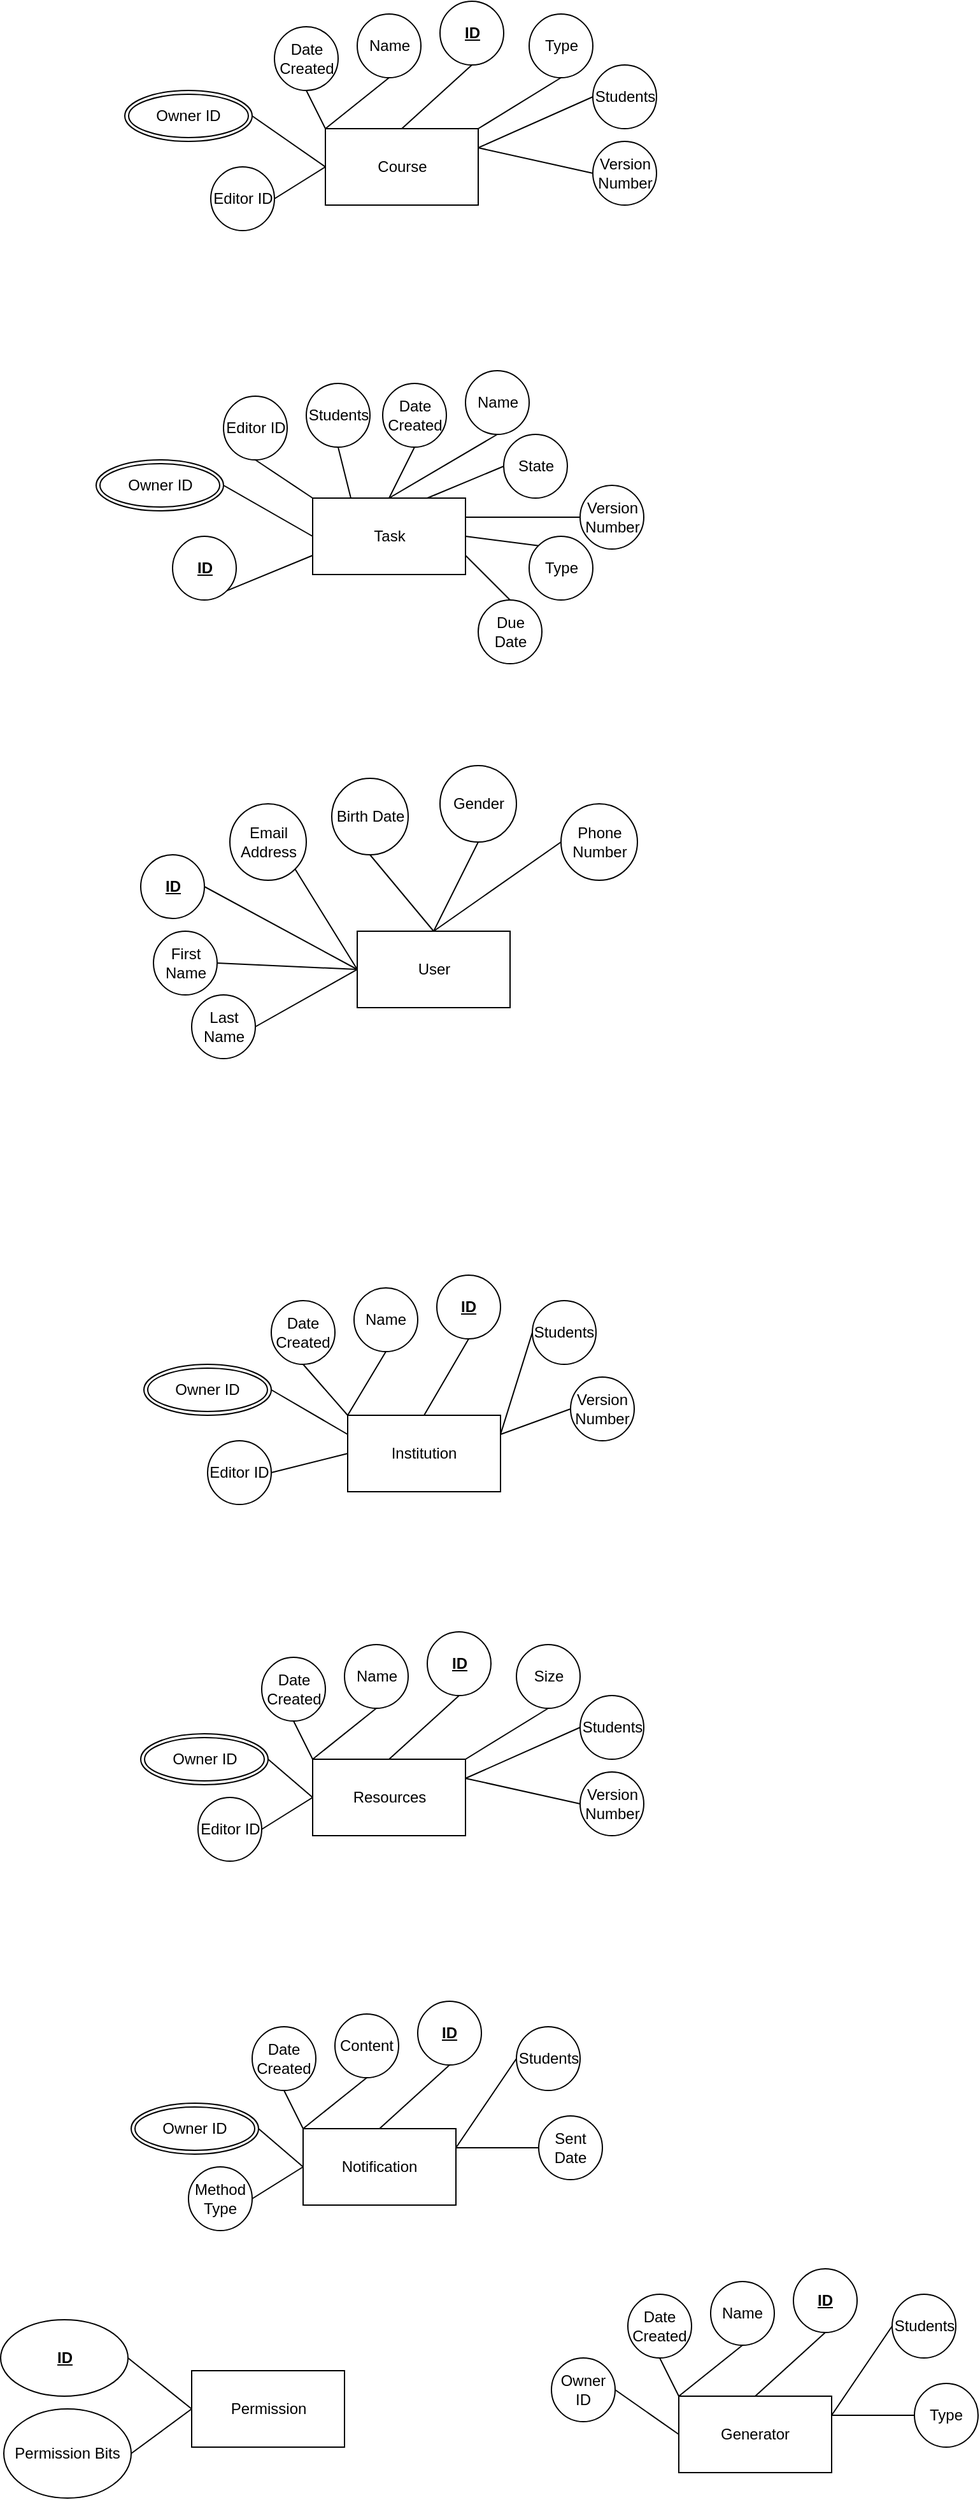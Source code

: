 <mxfile version="21.2.1" type="github">
  <diagram id="R2lEEEUBdFMjLlhIrx00" name="Page-1">
    <mxGraphModel dx="954" dy="1748" grid="1" gridSize="10" guides="1" tooltips="1" connect="1" arrows="1" fold="1" page="1" pageScale="1" pageWidth="850" pageHeight="1100" math="0" shadow="0" extFonts="Permanent Marker^https://fonts.googleapis.com/css?family=Permanent+Marker">
      <root>
        <mxCell id="0" />
        <mxCell id="1" parent="0" />
        <mxCell id="CtZSEA7i2D5SScJN1McE-1" value="User" style="rounded=0;whiteSpace=wrap;html=1;" parent="1" vertex="1">
          <mxGeometry x="327.5" y="-160" width="120" height="60" as="geometry" />
        </mxCell>
        <mxCell id="CtZSEA7i2D5SScJN1McE-2" value="Course" style="rounded=0;whiteSpace=wrap;html=1;" parent="1" vertex="1">
          <mxGeometry x="302.5" y="-790" width="120" height="60" as="geometry" />
        </mxCell>
        <mxCell id="CtZSEA7i2D5SScJN1McE-3" value="Task" style="rounded=0;whiteSpace=wrap;html=1;" parent="1" vertex="1">
          <mxGeometry x="292.5" y="-500" width="120" height="60" as="geometry" />
        </mxCell>
        <mxCell id="uw39ci3O_gwY2ypVidcm-2" value="&lt;b&gt;&lt;u&gt;ID&lt;/u&gt;&lt;/b&gt;" style="ellipse;whiteSpace=wrap;html=1;" parent="1" vertex="1">
          <mxGeometry x="157.5" y="-220" width="50" height="50" as="geometry" />
        </mxCell>
        <mxCell id="uw39ci3O_gwY2ypVidcm-3" value="First Name" style="ellipse;whiteSpace=wrap;html=1;" parent="1" vertex="1">
          <mxGeometry x="167.5" y="-160" width="50" height="50" as="geometry" />
        </mxCell>
        <mxCell id="uw39ci3O_gwY2ypVidcm-4" value="Last Name" style="ellipse;whiteSpace=wrap;html=1;" parent="1" vertex="1">
          <mxGeometry x="197.5" y="-110" width="50" height="50" as="geometry" />
        </mxCell>
        <mxCell id="uw39ci3O_gwY2ypVidcm-5" value="Email Address" style="ellipse;whiteSpace=wrap;html=1;" parent="1" vertex="1">
          <mxGeometry x="227.5" y="-260" width="60" height="60" as="geometry" />
        </mxCell>
        <mxCell id="uw39ci3O_gwY2ypVidcm-6" value="Phone Number" style="ellipse;whiteSpace=wrap;html=1;" parent="1" vertex="1">
          <mxGeometry x="487.5" y="-260" width="60" height="60" as="geometry" />
        </mxCell>
        <mxCell id="uw39ci3O_gwY2ypVidcm-7" value="Birth Date" style="ellipse;whiteSpace=wrap;html=1;" parent="1" vertex="1">
          <mxGeometry x="307.5" y="-280" width="60" height="60" as="geometry" />
        </mxCell>
        <mxCell id="uw39ci3O_gwY2ypVidcm-8" value="Gender" style="ellipse;whiteSpace=wrap;html=1;" parent="1" vertex="1">
          <mxGeometry x="392.5" y="-290" width="60" height="60" as="geometry" />
        </mxCell>
        <mxCell id="uw39ci3O_gwY2ypVidcm-10" value="" style="endArrow=none;html=1;rounded=0;entryX=0;entryY=0.5;entryDx=0;entryDy=0;exitX=1;exitY=1;exitDx=0;exitDy=0;" parent="1" source="uw39ci3O_gwY2ypVidcm-5" target="CtZSEA7i2D5SScJN1McE-1" edge="1">
          <mxGeometry width="50" height="50" relative="1" as="geometry">
            <mxPoint x="367.5" y="70" as="sourcePoint" />
            <mxPoint x="417.5" y="20" as="targetPoint" />
          </mxGeometry>
        </mxCell>
        <mxCell id="uw39ci3O_gwY2ypVidcm-12" value="" style="endArrow=none;html=1;rounded=0;entryX=0;entryY=0.5;entryDx=0;entryDy=0;exitX=1;exitY=0.5;exitDx=0;exitDy=0;" parent="1" source="uw39ci3O_gwY2ypVidcm-2" target="CtZSEA7i2D5SScJN1McE-1" edge="1">
          <mxGeometry width="50" height="50" relative="1" as="geometry">
            <mxPoint x="247.5" y="-140" as="sourcePoint" />
            <mxPoint x="337.5" y="-120" as="targetPoint" />
          </mxGeometry>
        </mxCell>
        <mxCell id="uw39ci3O_gwY2ypVidcm-13" value="" style="endArrow=none;html=1;rounded=0;exitX=1;exitY=0.5;exitDx=0;exitDy=0;entryX=0;entryY=0.5;entryDx=0;entryDy=0;" parent="1" source="uw39ci3O_gwY2ypVidcm-3" target="CtZSEA7i2D5SScJN1McE-1" edge="1">
          <mxGeometry width="50" height="50" relative="1" as="geometry">
            <mxPoint x="207.5" y="-100" as="sourcePoint" />
            <mxPoint x="307.5" y="-80" as="targetPoint" />
          </mxGeometry>
        </mxCell>
        <mxCell id="uw39ci3O_gwY2ypVidcm-14" value="" style="endArrow=none;html=1;rounded=0;exitX=1;exitY=0.5;exitDx=0;exitDy=0;entryX=0;entryY=0.5;entryDx=0;entryDy=0;" parent="1" source="uw39ci3O_gwY2ypVidcm-4" target="CtZSEA7i2D5SScJN1McE-1" edge="1">
          <mxGeometry width="50" height="50" relative="1" as="geometry">
            <mxPoint x="187.5" y="-145" as="sourcePoint" />
            <mxPoint x="297.5" y="-50" as="targetPoint" />
          </mxGeometry>
        </mxCell>
        <mxCell id="uw39ci3O_gwY2ypVidcm-15" value="" style="endArrow=none;html=1;rounded=0;entryX=0.5;entryY=0;entryDx=0;entryDy=0;exitX=0.5;exitY=1;exitDx=0;exitDy=0;" parent="1" source="uw39ci3O_gwY2ypVidcm-7" target="CtZSEA7i2D5SScJN1McE-1" edge="1">
          <mxGeometry width="50" height="50" relative="1" as="geometry">
            <mxPoint x="332.5" y="-70" as="sourcePoint" />
            <mxPoint x="452.5" y="-5" as="targetPoint" />
          </mxGeometry>
        </mxCell>
        <mxCell id="uw39ci3O_gwY2ypVidcm-16" value="" style="endArrow=none;html=1;rounded=0;entryX=0.5;entryY=0;entryDx=0;entryDy=0;exitX=0.5;exitY=1;exitDx=0;exitDy=0;" parent="1" source="uw39ci3O_gwY2ypVidcm-8" target="CtZSEA7i2D5SScJN1McE-1" edge="1">
          <mxGeometry width="50" height="50" relative="1" as="geometry">
            <mxPoint x="387.5" y="-190" as="sourcePoint" />
            <mxPoint x="397.5" y="-150" as="targetPoint" />
          </mxGeometry>
        </mxCell>
        <mxCell id="uw39ci3O_gwY2ypVidcm-17" value="" style="endArrow=none;html=1;rounded=0;entryX=0.5;entryY=0;entryDx=0;entryDy=0;exitX=0;exitY=0.5;exitDx=0;exitDy=0;" parent="1" source="uw39ci3O_gwY2ypVidcm-6" target="CtZSEA7i2D5SScJN1McE-1" edge="1">
          <mxGeometry width="50" height="50" relative="1" as="geometry">
            <mxPoint x="497.5" y="-175" as="sourcePoint" />
            <mxPoint x="397.5" y="-150" as="targetPoint" />
          </mxGeometry>
        </mxCell>
        <mxCell id="A39vKMBTd1vlr0lXiqjf-1" value="Name" style="ellipse;whiteSpace=wrap;html=1;" parent="1" vertex="1">
          <mxGeometry x="327.5" y="-880" width="50" height="50" as="geometry" />
        </mxCell>
        <mxCell id="A39vKMBTd1vlr0lXiqjf-2" value="Date Created" style="ellipse;whiteSpace=wrap;html=1;" parent="1" vertex="1">
          <mxGeometry x="262.5" y="-870" width="50" height="50" as="geometry" />
        </mxCell>
        <mxCell id="A39vKMBTd1vlr0lXiqjf-3" value="&lt;u&gt;&lt;b&gt;ID&lt;/b&gt;&lt;/u&gt;" style="ellipse;whiteSpace=wrap;html=1;" parent="1" vertex="1">
          <mxGeometry x="392.5" y="-890" width="50" height="50" as="geometry" />
        </mxCell>
        <mxCell id="A39vKMBTd1vlr0lXiqjf-4" value="Version Number" style="ellipse;whiteSpace=wrap;html=1;" parent="1" vertex="1">
          <mxGeometry x="512.5" y="-780" width="50" height="50" as="geometry" />
        </mxCell>
        <mxCell id="A39vKMBTd1vlr0lXiqjf-6" value="Editor ID" style="ellipse;whiteSpace=wrap;html=1;" parent="1" vertex="1">
          <mxGeometry x="212.5" y="-760" width="50" height="50" as="geometry" />
        </mxCell>
        <mxCell id="A39vKMBTd1vlr0lXiqjf-7" value="Type" style="ellipse;whiteSpace=wrap;html=1;" parent="1" vertex="1">
          <mxGeometry x="462.5" y="-880" width="50" height="50" as="geometry" />
        </mxCell>
        <mxCell id="A39vKMBTd1vlr0lXiqjf-8" value="Students" style="ellipse;whiteSpace=wrap;html=1;" parent="1" vertex="1">
          <mxGeometry x="512.5" y="-840" width="50" height="50" as="geometry" />
        </mxCell>
        <mxCell id="A39vKMBTd1vlr0lXiqjf-9" value="" style="endArrow=none;html=1;rounded=0;exitX=1;exitY=0.5;exitDx=0;exitDy=0;entryX=0;entryY=0.5;entryDx=0;entryDy=0;" parent="1" source="muu-Gyr70Mh77Ey5Hw-l-1" target="CtZSEA7i2D5SScJN1McE-2" edge="1">
          <mxGeometry width="50" height="50" relative="1" as="geometry">
            <mxPoint x="252.5" y="-795" as="sourcePoint" />
            <mxPoint x="162.5" y="-725" as="targetPoint" />
          </mxGeometry>
        </mxCell>
        <mxCell id="A39vKMBTd1vlr0lXiqjf-10" value="" style="endArrow=none;html=1;rounded=0;exitX=0.5;exitY=1;exitDx=0;exitDy=0;entryX=0;entryY=0;entryDx=0;entryDy=0;" parent="1" source="A39vKMBTd1vlr0lXiqjf-2" target="CtZSEA7i2D5SScJN1McE-2" edge="1">
          <mxGeometry width="50" height="50" relative="1" as="geometry">
            <mxPoint x="-87.5" y="-905" as="sourcePoint" />
            <mxPoint x="-7.5" y="-950" as="targetPoint" />
          </mxGeometry>
        </mxCell>
        <mxCell id="A39vKMBTd1vlr0lXiqjf-11" value="" style="endArrow=none;html=1;rounded=0;exitX=0.5;exitY=1;exitDx=0;exitDy=0;entryX=0;entryY=0;entryDx=0;entryDy=0;" parent="1" source="A39vKMBTd1vlr0lXiqjf-1" target="CtZSEA7i2D5SScJN1McE-2" edge="1">
          <mxGeometry width="50" height="50" relative="1" as="geometry">
            <mxPoint x="277.5" y="-810" as="sourcePoint" />
            <mxPoint x="312.5" y="-780" as="targetPoint" />
          </mxGeometry>
        </mxCell>
        <mxCell id="A39vKMBTd1vlr0lXiqjf-12" value="" style="endArrow=none;html=1;rounded=0;exitX=0.5;exitY=1;exitDx=0;exitDy=0;entryX=0.5;entryY=0;entryDx=0;entryDy=0;" parent="1" source="A39vKMBTd1vlr0lXiqjf-3" target="CtZSEA7i2D5SScJN1McE-2" edge="1">
          <mxGeometry width="50" height="50" relative="1" as="geometry">
            <mxPoint x="367.5" y="-820" as="sourcePoint" />
            <mxPoint x="312.5" y="-780" as="targetPoint" />
          </mxGeometry>
        </mxCell>
        <mxCell id="A39vKMBTd1vlr0lXiqjf-13" value="" style="endArrow=none;html=1;rounded=0;exitX=0.5;exitY=1;exitDx=0;exitDy=0;entryX=1;entryY=0;entryDx=0;entryDy=0;" parent="1" source="A39vKMBTd1vlr0lXiqjf-7" target="CtZSEA7i2D5SScJN1McE-2" edge="1">
          <mxGeometry width="50" height="50" relative="1" as="geometry">
            <mxPoint x="457.5" y="-820" as="sourcePoint" />
            <mxPoint x="372.5" y="-780" as="targetPoint" />
          </mxGeometry>
        </mxCell>
        <mxCell id="A39vKMBTd1vlr0lXiqjf-14" value="" style="endArrow=none;html=1;rounded=0;exitX=0;exitY=0.5;exitDx=0;exitDy=0;entryX=1;entryY=0.25;entryDx=0;entryDy=0;" parent="1" source="A39vKMBTd1vlr0lXiqjf-8" target="CtZSEA7i2D5SScJN1McE-2" edge="1">
          <mxGeometry width="50" height="50" relative="1" as="geometry">
            <mxPoint x="487.5" y="-820" as="sourcePoint" />
            <mxPoint x="432.5" y="-780" as="targetPoint" />
          </mxGeometry>
        </mxCell>
        <mxCell id="A39vKMBTd1vlr0lXiqjf-15" value="" style="endArrow=none;html=1;rounded=0;exitX=0;exitY=0.5;exitDx=0;exitDy=0;entryX=1;entryY=0.25;entryDx=0;entryDy=0;" parent="1" source="A39vKMBTd1vlr0lXiqjf-4" target="CtZSEA7i2D5SScJN1McE-2" edge="1">
          <mxGeometry width="50" height="50" relative="1" as="geometry">
            <mxPoint x="522.5" y="-805" as="sourcePoint" />
            <mxPoint x="432.5" y="-765" as="targetPoint" />
          </mxGeometry>
        </mxCell>
        <mxCell id="A39vKMBTd1vlr0lXiqjf-16" value="" style="endArrow=none;html=1;rounded=0;exitX=0;exitY=0.5;exitDx=0;exitDy=0;entryX=1;entryY=0.5;entryDx=0;entryDy=0;" parent="1" source="CtZSEA7i2D5SScJN1McE-2" target="A39vKMBTd1vlr0lXiqjf-6" edge="1">
          <mxGeometry width="50" height="50" relative="1" as="geometry">
            <mxPoint x="522.5" y="-745" as="sourcePoint" />
            <mxPoint x="432.5" y="-765" as="targetPoint" />
          </mxGeometry>
        </mxCell>
        <mxCell id="Amn-k6kEI2SlUnUKtU05-3" value="&lt;b&gt;&lt;u&gt;ID&lt;/u&gt;&lt;/b&gt;" style="ellipse;whiteSpace=wrap;html=1;" parent="1" vertex="1">
          <mxGeometry x="182.5" y="-470" width="50" height="50" as="geometry" />
        </mxCell>
        <mxCell id="Amn-k6kEI2SlUnUKtU05-5" value="Editor ID" style="ellipse;whiteSpace=wrap;html=1;" parent="1" vertex="1">
          <mxGeometry x="222.5" y="-580" width="50" height="50" as="geometry" />
        </mxCell>
        <mxCell id="Amn-k6kEI2SlUnUKtU05-7" value="" style="endArrow=none;html=1;rounded=0;exitX=1;exitY=1;exitDx=0;exitDy=0;entryX=0;entryY=0.75;entryDx=0;entryDy=0;" parent="1" source="Amn-k6kEI2SlUnUKtU05-3" target="CtZSEA7i2D5SScJN1McE-3" edge="1">
          <mxGeometry width="50" height="50" relative="1" as="geometry">
            <mxPoint x="277.5" y="-540" as="sourcePoint" />
            <mxPoint x="302.5" y="-490" as="targetPoint" />
          </mxGeometry>
        </mxCell>
        <mxCell id="Amn-k6kEI2SlUnUKtU05-8" value="" style="endArrow=none;html=1;rounded=0;exitX=0.5;exitY=1;exitDx=0;exitDy=0;entryX=0;entryY=0;entryDx=0;entryDy=0;" parent="1" source="Amn-k6kEI2SlUnUKtU05-5" target="CtZSEA7i2D5SScJN1McE-3" edge="1">
          <mxGeometry width="50" height="50" relative="1" as="geometry">
            <mxPoint x="277.5" y="-540" as="sourcePoint" />
            <mxPoint x="302.5" y="-490" as="targetPoint" />
          </mxGeometry>
        </mxCell>
        <mxCell id="Amn-k6kEI2SlUnUKtU05-9" value="Students" style="ellipse;whiteSpace=wrap;html=1;" parent="1" vertex="1">
          <mxGeometry x="287.5" y="-590" width="50" height="50" as="geometry" />
        </mxCell>
        <mxCell id="Amn-k6kEI2SlUnUKtU05-10" value="Name" style="ellipse;whiteSpace=wrap;html=1;" parent="1" vertex="1">
          <mxGeometry x="412.5" y="-600" width="50" height="50" as="geometry" />
        </mxCell>
        <mxCell id="Amn-k6kEI2SlUnUKtU05-11" value="Date Created" style="ellipse;whiteSpace=wrap;html=1;" parent="1" vertex="1">
          <mxGeometry x="347.5" y="-590" width="50" height="50" as="geometry" />
        </mxCell>
        <mxCell id="Amn-k6kEI2SlUnUKtU05-12" value="Type" style="ellipse;whiteSpace=wrap;html=1;" parent="1" vertex="1">
          <mxGeometry x="462.5" y="-470" width="50" height="50" as="geometry" />
        </mxCell>
        <mxCell id="Amn-k6kEI2SlUnUKtU05-13" value="Version Number" style="ellipse;whiteSpace=wrap;html=1;" parent="1" vertex="1">
          <mxGeometry x="502.5" y="-510" width="50" height="50" as="geometry" />
        </mxCell>
        <mxCell id="Amn-k6kEI2SlUnUKtU05-14" value="Due Date" style="ellipse;whiteSpace=wrap;html=1;" parent="1" vertex="1">
          <mxGeometry x="422.5" y="-420" width="50" height="50" as="geometry" />
        </mxCell>
        <mxCell id="Amn-k6kEI2SlUnUKtU05-15" value="State" style="ellipse;whiteSpace=wrap;html=1;" parent="1" vertex="1">
          <mxGeometry x="442.5" y="-550" width="50" height="50" as="geometry" />
        </mxCell>
        <mxCell id="Amn-k6kEI2SlUnUKtU05-16" value="" style="endArrow=none;html=1;rounded=0;exitX=0.5;exitY=1;exitDx=0;exitDy=0;entryX=0.25;entryY=0;entryDx=0;entryDy=0;" parent="1" source="Amn-k6kEI2SlUnUKtU05-9" target="CtZSEA7i2D5SScJN1McE-3" edge="1">
          <mxGeometry width="50" height="50" relative="1" as="geometry">
            <mxPoint x="247.5" y="-530" as="sourcePoint" />
            <mxPoint x="302.5" y="-490" as="targetPoint" />
          </mxGeometry>
        </mxCell>
        <mxCell id="Amn-k6kEI2SlUnUKtU05-17" value="" style="endArrow=none;html=1;rounded=0;exitX=0.5;exitY=1;exitDx=0;exitDy=0;entryX=0.5;entryY=0;entryDx=0;entryDy=0;" parent="1" source="Amn-k6kEI2SlUnUKtU05-11" target="CtZSEA7i2D5SScJN1McE-3" edge="1">
          <mxGeometry width="50" height="50" relative="1" as="geometry">
            <mxPoint x="327.5" y="-550" as="sourcePoint" />
            <mxPoint x="332.5" y="-490" as="targetPoint" />
          </mxGeometry>
        </mxCell>
        <mxCell id="Amn-k6kEI2SlUnUKtU05-18" value="" style="endArrow=none;html=1;rounded=0;exitX=0.5;exitY=1;exitDx=0;exitDy=0;entryX=0.5;entryY=0;entryDx=0;entryDy=0;" parent="1" source="Amn-k6kEI2SlUnUKtU05-10" target="CtZSEA7i2D5SScJN1McE-3" edge="1">
          <mxGeometry width="50" height="50" relative="1" as="geometry">
            <mxPoint x="382.5" y="-530" as="sourcePoint" />
            <mxPoint x="362.5" y="-490" as="targetPoint" />
          </mxGeometry>
        </mxCell>
        <mxCell id="Amn-k6kEI2SlUnUKtU05-19" value="" style="endArrow=none;html=1;rounded=0;exitX=0;exitY=0.5;exitDx=0;exitDy=0;entryX=0.75;entryY=0;entryDx=0;entryDy=0;" parent="1" source="Amn-k6kEI2SlUnUKtU05-15" target="CtZSEA7i2D5SScJN1McE-3" edge="1">
          <mxGeometry width="50" height="50" relative="1" as="geometry">
            <mxPoint x="447.5" y="-530" as="sourcePoint" />
            <mxPoint x="362.5" y="-490" as="targetPoint" />
          </mxGeometry>
        </mxCell>
        <mxCell id="Amn-k6kEI2SlUnUKtU05-20" value="" style="endArrow=none;html=1;rounded=0;exitX=0;exitY=0.5;exitDx=0;exitDy=0;entryX=1;entryY=0.25;entryDx=0;entryDy=0;" parent="1" source="Amn-k6kEI2SlUnUKtU05-13" target="CtZSEA7i2D5SScJN1McE-3" edge="1">
          <mxGeometry width="50" height="50" relative="1" as="geometry">
            <mxPoint x="482.5" y="-525" as="sourcePoint" />
            <mxPoint x="392.5" y="-490" as="targetPoint" />
          </mxGeometry>
        </mxCell>
        <mxCell id="Amn-k6kEI2SlUnUKtU05-21" value="" style="endArrow=none;html=1;rounded=0;exitX=0;exitY=0;exitDx=0;exitDy=0;entryX=1;entryY=0.5;entryDx=0;entryDy=0;" parent="1" source="Amn-k6kEI2SlUnUKtU05-12" target="CtZSEA7i2D5SScJN1McE-3" edge="1">
          <mxGeometry width="50" height="50" relative="1" as="geometry">
            <mxPoint x="512.5" y="-465" as="sourcePoint" />
            <mxPoint x="422.5" y="-475" as="targetPoint" />
          </mxGeometry>
        </mxCell>
        <mxCell id="Amn-k6kEI2SlUnUKtU05-22" value="" style="endArrow=none;html=1;rounded=0;exitX=0.5;exitY=0;exitDx=0;exitDy=0;entryX=1;entryY=0.75;entryDx=0;entryDy=0;" parent="1" source="Amn-k6kEI2SlUnUKtU05-14" target="CtZSEA7i2D5SScJN1McE-3" edge="1">
          <mxGeometry width="50" height="50" relative="1" as="geometry">
            <mxPoint x="459.5" y="-443" as="sourcePoint" />
            <mxPoint x="422.5" y="-460" as="targetPoint" />
          </mxGeometry>
        </mxCell>
        <mxCell id="Amn-k6kEI2SlUnUKtU05-25" value="Institution" style="rounded=0;whiteSpace=wrap;html=1;" parent="1" vertex="1">
          <mxGeometry x="320" y="220" width="120" height="60" as="geometry" />
        </mxCell>
        <mxCell id="Amn-k6kEI2SlUnUKtU05-26" value="Name" style="ellipse;whiteSpace=wrap;html=1;" parent="1" vertex="1">
          <mxGeometry x="325" y="120" width="50" height="50" as="geometry" />
        </mxCell>
        <mxCell id="Amn-k6kEI2SlUnUKtU05-27" value="Date Created" style="ellipse;whiteSpace=wrap;html=1;" parent="1" vertex="1">
          <mxGeometry x="260" y="130" width="50" height="50" as="geometry" />
        </mxCell>
        <mxCell id="Amn-k6kEI2SlUnUKtU05-28" value="&lt;u&gt;&lt;b&gt;ID&lt;/b&gt;&lt;/u&gt;" style="ellipse;whiteSpace=wrap;html=1;" parent="1" vertex="1">
          <mxGeometry x="390" y="110" width="50" height="50" as="geometry" />
        </mxCell>
        <mxCell id="Amn-k6kEI2SlUnUKtU05-29" value="Version Number" style="ellipse;whiteSpace=wrap;html=1;" parent="1" vertex="1">
          <mxGeometry x="495" y="190" width="50" height="50" as="geometry" />
        </mxCell>
        <mxCell id="Amn-k6kEI2SlUnUKtU05-31" value="Editor ID" style="ellipse;whiteSpace=wrap;html=1;" parent="1" vertex="1">
          <mxGeometry x="210" y="240" width="50" height="50" as="geometry" />
        </mxCell>
        <mxCell id="Amn-k6kEI2SlUnUKtU05-33" value="Students" style="ellipse;whiteSpace=wrap;html=1;" parent="1" vertex="1">
          <mxGeometry x="465" y="130" width="50" height="50" as="geometry" />
        </mxCell>
        <mxCell id="Amn-k6kEI2SlUnUKtU05-35" value="" style="endArrow=none;html=1;rounded=0;exitX=0.5;exitY=1;exitDx=0;exitDy=0;entryX=0;entryY=0;entryDx=0;entryDy=0;" parent="1" source="Amn-k6kEI2SlUnUKtU05-27" target="Amn-k6kEI2SlUnUKtU05-25" edge="1">
          <mxGeometry width="50" height="50" relative="1" as="geometry">
            <mxPoint x="-90" y="95" as="sourcePoint" />
            <mxPoint x="-10" y="50" as="targetPoint" />
          </mxGeometry>
        </mxCell>
        <mxCell id="Amn-k6kEI2SlUnUKtU05-36" value="" style="endArrow=none;html=1;rounded=0;exitX=0.5;exitY=1;exitDx=0;exitDy=0;entryX=0;entryY=0;entryDx=0;entryDy=0;" parent="1" source="Amn-k6kEI2SlUnUKtU05-26" target="Amn-k6kEI2SlUnUKtU05-25" edge="1">
          <mxGeometry width="50" height="50" relative="1" as="geometry">
            <mxPoint x="275" y="190" as="sourcePoint" />
            <mxPoint x="310" y="220" as="targetPoint" />
          </mxGeometry>
        </mxCell>
        <mxCell id="Amn-k6kEI2SlUnUKtU05-37" value="" style="endArrow=none;html=1;rounded=0;exitX=0.5;exitY=1;exitDx=0;exitDy=0;entryX=0.5;entryY=0;entryDx=0;entryDy=0;" parent="1" source="Amn-k6kEI2SlUnUKtU05-28" target="Amn-k6kEI2SlUnUKtU05-25" edge="1">
          <mxGeometry width="50" height="50" relative="1" as="geometry">
            <mxPoint x="365" y="180" as="sourcePoint" />
            <mxPoint x="310" y="220" as="targetPoint" />
          </mxGeometry>
        </mxCell>
        <mxCell id="Amn-k6kEI2SlUnUKtU05-39" value="" style="endArrow=none;html=1;rounded=0;exitX=0;exitY=0.5;exitDx=0;exitDy=0;entryX=1;entryY=0.25;entryDx=0;entryDy=0;" parent="1" source="Amn-k6kEI2SlUnUKtU05-33" target="Amn-k6kEI2SlUnUKtU05-25" edge="1">
          <mxGeometry width="50" height="50" relative="1" as="geometry">
            <mxPoint x="485" y="180" as="sourcePoint" />
            <mxPoint x="430" y="220" as="targetPoint" />
          </mxGeometry>
        </mxCell>
        <mxCell id="Amn-k6kEI2SlUnUKtU05-40" value="" style="endArrow=none;html=1;rounded=0;exitX=0;exitY=0.5;exitDx=0;exitDy=0;entryX=1;entryY=0.25;entryDx=0;entryDy=0;" parent="1" source="Amn-k6kEI2SlUnUKtU05-29" target="Amn-k6kEI2SlUnUKtU05-25" edge="1">
          <mxGeometry width="50" height="50" relative="1" as="geometry">
            <mxPoint x="520" y="195" as="sourcePoint" />
            <mxPoint x="430" y="235" as="targetPoint" />
          </mxGeometry>
        </mxCell>
        <mxCell id="Amn-k6kEI2SlUnUKtU05-41" value="" style="endArrow=none;html=1;rounded=0;exitX=0;exitY=0.5;exitDx=0;exitDy=0;entryX=1;entryY=0.5;entryDx=0;entryDy=0;" parent="1" source="Amn-k6kEI2SlUnUKtU05-25" target="Amn-k6kEI2SlUnUKtU05-31" edge="1">
          <mxGeometry width="50" height="50" relative="1" as="geometry">
            <mxPoint x="520" y="255" as="sourcePoint" />
            <mxPoint x="430" y="235" as="targetPoint" />
          </mxGeometry>
        </mxCell>
        <mxCell id="Amn-k6kEI2SlUnUKtU05-57" value="Resources" style="rounded=0;whiteSpace=wrap;html=1;" parent="1" vertex="1">
          <mxGeometry x="292.5" y="490" width="120" height="60" as="geometry" />
        </mxCell>
        <mxCell id="Amn-k6kEI2SlUnUKtU05-58" value="Name" style="ellipse;whiteSpace=wrap;html=1;" parent="1" vertex="1">
          <mxGeometry x="317.5" y="400" width="50" height="50" as="geometry" />
        </mxCell>
        <mxCell id="Amn-k6kEI2SlUnUKtU05-59" value="Date Created" style="ellipse;whiteSpace=wrap;html=1;" parent="1" vertex="1">
          <mxGeometry x="252.5" y="410" width="50" height="50" as="geometry" />
        </mxCell>
        <mxCell id="Amn-k6kEI2SlUnUKtU05-60" value="&lt;b&gt;&lt;u&gt;ID&lt;/u&gt;&lt;/b&gt;" style="ellipse;whiteSpace=wrap;html=1;" parent="1" vertex="1">
          <mxGeometry x="382.5" y="390" width="50" height="50" as="geometry" />
        </mxCell>
        <mxCell id="Amn-k6kEI2SlUnUKtU05-61" value="Version Number" style="ellipse;whiteSpace=wrap;html=1;" parent="1" vertex="1">
          <mxGeometry x="502.5" y="500" width="50" height="50" as="geometry" />
        </mxCell>
        <mxCell id="Amn-k6kEI2SlUnUKtU05-63" value="Editor ID" style="ellipse;whiteSpace=wrap;html=1;" parent="1" vertex="1">
          <mxGeometry x="202.5" y="520" width="50" height="50" as="geometry" />
        </mxCell>
        <mxCell id="Amn-k6kEI2SlUnUKtU05-64" value="Size" style="ellipse;whiteSpace=wrap;html=1;" parent="1" vertex="1">
          <mxGeometry x="452.5" y="400" width="50" height="50" as="geometry" />
        </mxCell>
        <mxCell id="Amn-k6kEI2SlUnUKtU05-65" value="Students" style="ellipse;whiteSpace=wrap;html=1;" parent="1" vertex="1">
          <mxGeometry x="502.5" y="440" width="50" height="50" as="geometry" />
        </mxCell>
        <mxCell id="Amn-k6kEI2SlUnUKtU05-67" value="" style="endArrow=none;html=1;rounded=0;exitX=0.5;exitY=1;exitDx=0;exitDy=0;entryX=0;entryY=0;entryDx=0;entryDy=0;" parent="1" source="Amn-k6kEI2SlUnUKtU05-59" target="Amn-k6kEI2SlUnUKtU05-57" edge="1">
          <mxGeometry width="50" height="50" relative="1" as="geometry">
            <mxPoint x="-97.5" y="375" as="sourcePoint" />
            <mxPoint x="-17.5" y="330" as="targetPoint" />
          </mxGeometry>
        </mxCell>
        <mxCell id="Amn-k6kEI2SlUnUKtU05-68" value="" style="endArrow=none;html=1;rounded=0;exitX=0.5;exitY=1;exitDx=0;exitDy=0;entryX=0;entryY=0;entryDx=0;entryDy=0;" parent="1" source="Amn-k6kEI2SlUnUKtU05-58" target="Amn-k6kEI2SlUnUKtU05-57" edge="1">
          <mxGeometry width="50" height="50" relative="1" as="geometry">
            <mxPoint x="267.5" y="470" as="sourcePoint" />
            <mxPoint x="302.5" y="500" as="targetPoint" />
          </mxGeometry>
        </mxCell>
        <mxCell id="Amn-k6kEI2SlUnUKtU05-69" value="" style="endArrow=none;html=1;rounded=0;exitX=0.5;exitY=1;exitDx=0;exitDy=0;entryX=0.5;entryY=0;entryDx=0;entryDy=0;" parent="1" source="Amn-k6kEI2SlUnUKtU05-60" target="Amn-k6kEI2SlUnUKtU05-57" edge="1">
          <mxGeometry width="50" height="50" relative="1" as="geometry">
            <mxPoint x="357.5" y="460" as="sourcePoint" />
            <mxPoint x="302.5" y="500" as="targetPoint" />
          </mxGeometry>
        </mxCell>
        <mxCell id="Amn-k6kEI2SlUnUKtU05-70" value="" style="endArrow=none;html=1;rounded=0;exitX=0.5;exitY=1;exitDx=0;exitDy=0;entryX=1;entryY=0;entryDx=0;entryDy=0;" parent="1" source="Amn-k6kEI2SlUnUKtU05-64" target="Amn-k6kEI2SlUnUKtU05-57" edge="1">
          <mxGeometry width="50" height="50" relative="1" as="geometry">
            <mxPoint x="447.5" y="460" as="sourcePoint" />
            <mxPoint x="362.5" y="500" as="targetPoint" />
          </mxGeometry>
        </mxCell>
        <mxCell id="Amn-k6kEI2SlUnUKtU05-71" value="" style="endArrow=none;html=1;rounded=0;exitX=0;exitY=0.5;exitDx=0;exitDy=0;entryX=1;entryY=0.25;entryDx=0;entryDy=0;" parent="1" source="Amn-k6kEI2SlUnUKtU05-65" target="Amn-k6kEI2SlUnUKtU05-57" edge="1">
          <mxGeometry width="50" height="50" relative="1" as="geometry">
            <mxPoint x="477.5" y="460" as="sourcePoint" />
            <mxPoint x="422.5" y="500" as="targetPoint" />
          </mxGeometry>
        </mxCell>
        <mxCell id="Amn-k6kEI2SlUnUKtU05-72" value="" style="endArrow=none;html=1;rounded=0;exitX=0;exitY=0.5;exitDx=0;exitDy=0;entryX=1;entryY=0.25;entryDx=0;entryDy=0;" parent="1" source="Amn-k6kEI2SlUnUKtU05-61" target="Amn-k6kEI2SlUnUKtU05-57" edge="1">
          <mxGeometry width="50" height="50" relative="1" as="geometry">
            <mxPoint x="512.5" y="475" as="sourcePoint" />
            <mxPoint x="422.5" y="515" as="targetPoint" />
          </mxGeometry>
        </mxCell>
        <mxCell id="Amn-k6kEI2SlUnUKtU05-73" value="" style="endArrow=none;html=1;rounded=0;exitX=0;exitY=0.5;exitDx=0;exitDy=0;entryX=1;entryY=0.5;entryDx=0;entryDy=0;" parent="1" source="Amn-k6kEI2SlUnUKtU05-57" target="Amn-k6kEI2SlUnUKtU05-63" edge="1">
          <mxGeometry width="50" height="50" relative="1" as="geometry">
            <mxPoint x="512.5" y="535" as="sourcePoint" />
            <mxPoint x="422.5" y="515" as="targetPoint" />
          </mxGeometry>
        </mxCell>
        <mxCell id="Amn-k6kEI2SlUnUKtU05-75" value="Notification" style="rounded=0;whiteSpace=wrap;html=1;" parent="1" vertex="1">
          <mxGeometry x="285" y="780" width="120" height="60" as="geometry" />
        </mxCell>
        <mxCell id="Amn-k6kEI2SlUnUKtU05-76" value="Content" style="ellipse;whiteSpace=wrap;html=1;" parent="1" vertex="1">
          <mxGeometry x="310" y="690" width="50" height="50" as="geometry" />
        </mxCell>
        <mxCell id="Amn-k6kEI2SlUnUKtU05-77" value="Date Created" style="ellipse;whiteSpace=wrap;html=1;" parent="1" vertex="1">
          <mxGeometry x="245" y="700" width="50" height="50" as="geometry" />
        </mxCell>
        <mxCell id="Amn-k6kEI2SlUnUKtU05-78" value="&lt;b&gt;&lt;u&gt;ID&lt;/u&gt;&lt;/b&gt;" style="ellipse;whiteSpace=wrap;html=1;" parent="1" vertex="1">
          <mxGeometry x="375" y="680" width="50" height="50" as="geometry" />
        </mxCell>
        <mxCell id="Amn-k6kEI2SlUnUKtU05-79" value="Sent Date" style="ellipse;whiteSpace=wrap;html=1;" parent="1" vertex="1">
          <mxGeometry x="470" y="770" width="50" height="50" as="geometry" />
        </mxCell>
        <mxCell id="Amn-k6kEI2SlUnUKtU05-81" value="Method Type" style="ellipse;whiteSpace=wrap;html=1;" parent="1" vertex="1">
          <mxGeometry x="195" y="810" width="50" height="50" as="geometry" />
        </mxCell>
        <mxCell id="Amn-k6kEI2SlUnUKtU05-83" value="Students" style="ellipse;whiteSpace=wrap;html=1;" parent="1" vertex="1">
          <mxGeometry x="452.5" y="700" width="50" height="50" as="geometry" />
        </mxCell>
        <mxCell id="Amn-k6kEI2SlUnUKtU05-85" value="" style="endArrow=none;html=1;rounded=0;exitX=0.5;exitY=1;exitDx=0;exitDy=0;entryX=0;entryY=0;entryDx=0;entryDy=0;" parent="1" source="Amn-k6kEI2SlUnUKtU05-77" target="Amn-k6kEI2SlUnUKtU05-75" edge="1">
          <mxGeometry width="50" height="50" relative="1" as="geometry">
            <mxPoint x="-105" y="665" as="sourcePoint" />
            <mxPoint x="-25" y="620" as="targetPoint" />
          </mxGeometry>
        </mxCell>
        <mxCell id="Amn-k6kEI2SlUnUKtU05-86" value="" style="endArrow=none;html=1;rounded=0;exitX=0.5;exitY=1;exitDx=0;exitDy=0;entryX=0;entryY=0;entryDx=0;entryDy=0;" parent="1" source="Amn-k6kEI2SlUnUKtU05-76" target="Amn-k6kEI2SlUnUKtU05-75" edge="1">
          <mxGeometry width="50" height="50" relative="1" as="geometry">
            <mxPoint x="260" y="760" as="sourcePoint" />
            <mxPoint x="295" y="790" as="targetPoint" />
          </mxGeometry>
        </mxCell>
        <mxCell id="Amn-k6kEI2SlUnUKtU05-87" value="" style="endArrow=none;html=1;rounded=0;exitX=0.5;exitY=1;exitDx=0;exitDy=0;entryX=0.5;entryY=0;entryDx=0;entryDy=0;" parent="1" source="Amn-k6kEI2SlUnUKtU05-78" target="Amn-k6kEI2SlUnUKtU05-75" edge="1">
          <mxGeometry width="50" height="50" relative="1" as="geometry">
            <mxPoint x="350" y="750" as="sourcePoint" />
            <mxPoint x="295" y="790" as="targetPoint" />
          </mxGeometry>
        </mxCell>
        <mxCell id="Amn-k6kEI2SlUnUKtU05-89" value="" style="endArrow=none;html=1;rounded=0;exitX=0;exitY=0.5;exitDx=0;exitDy=0;entryX=1;entryY=0.25;entryDx=0;entryDy=0;" parent="1" source="Amn-k6kEI2SlUnUKtU05-83" target="Amn-k6kEI2SlUnUKtU05-75" edge="1">
          <mxGeometry width="50" height="50" relative="1" as="geometry">
            <mxPoint x="470" y="750" as="sourcePoint" />
            <mxPoint x="415" y="790" as="targetPoint" />
          </mxGeometry>
        </mxCell>
        <mxCell id="Amn-k6kEI2SlUnUKtU05-90" value="" style="endArrow=none;html=1;rounded=0;exitX=0;exitY=0.5;exitDx=0;exitDy=0;entryX=1;entryY=0.25;entryDx=0;entryDy=0;" parent="1" source="Amn-k6kEI2SlUnUKtU05-79" target="Amn-k6kEI2SlUnUKtU05-75" edge="1">
          <mxGeometry width="50" height="50" relative="1" as="geometry">
            <mxPoint x="505" y="765" as="sourcePoint" />
            <mxPoint x="415" y="805" as="targetPoint" />
          </mxGeometry>
        </mxCell>
        <mxCell id="Amn-k6kEI2SlUnUKtU05-91" value="" style="endArrow=none;html=1;rounded=0;exitX=0;exitY=0.5;exitDx=0;exitDy=0;entryX=1;entryY=0.5;entryDx=0;entryDy=0;" parent="1" source="Amn-k6kEI2SlUnUKtU05-75" target="Amn-k6kEI2SlUnUKtU05-81" edge="1">
          <mxGeometry width="50" height="50" relative="1" as="geometry">
            <mxPoint x="505" y="825" as="sourcePoint" />
            <mxPoint x="415" y="805" as="targetPoint" />
          </mxGeometry>
        </mxCell>
        <mxCell id="Amn-k6kEI2SlUnUKtU05-107" value="Permission" style="rounded=0;whiteSpace=wrap;html=1;" parent="1" vertex="1">
          <mxGeometry x="197.5" y="970" width="120" height="60" as="geometry" />
        </mxCell>
        <mxCell id="Amn-k6kEI2SlUnUKtU05-108" value="&lt;b&gt;&lt;u&gt;ID&lt;/u&gt;&lt;/b&gt;" style="ellipse;whiteSpace=wrap;html=1;" parent="1" vertex="1">
          <mxGeometry x="47.5" y="930" width="100" height="60" as="geometry" />
        </mxCell>
        <mxCell id="Amn-k6kEI2SlUnUKtU05-109" value="Permission Bits" style="ellipse;whiteSpace=wrap;html=1;" parent="1" vertex="1">
          <mxGeometry x="50" y="1000" width="100" height="70" as="geometry" />
        </mxCell>
        <mxCell id="Amn-k6kEI2SlUnUKtU05-110" value="" style="endArrow=none;html=1;rounded=0;exitX=1;exitY=0.5;exitDx=0;exitDy=0;entryX=0;entryY=0.5;entryDx=0;entryDy=0;" parent="1" source="Amn-k6kEI2SlUnUKtU05-108" target="Amn-k6kEI2SlUnUKtU05-107" edge="1">
          <mxGeometry width="50" height="50" relative="1" as="geometry">
            <mxPoint x="-52.5" y="1030" as="sourcePoint" />
            <mxPoint x="57.5" y="1035" as="targetPoint" />
          </mxGeometry>
        </mxCell>
        <mxCell id="Amn-k6kEI2SlUnUKtU05-111" value="" style="endArrow=none;html=1;rounded=0;exitX=0;exitY=0.5;exitDx=0;exitDy=0;entryX=1;entryY=0.5;entryDx=0;entryDy=0;" parent="1" source="Amn-k6kEI2SlUnUKtU05-107" target="Amn-k6kEI2SlUnUKtU05-109" edge="1">
          <mxGeometry width="50" height="50" relative="1" as="geometry">
            <mxPoint x="417.5" y="1015" as="sourcePoint" />
            <mxPoint x="327.5" y="995" as="targetPoint" />
          </mxGeometry>
        </mxCell>
        <mxCell id="Amn-k6kEI2SlUnUKtU05-117" value="Generator" style="rounded=0;whiteSpace=wrap;html=1;" parent="1" vertex="1">
          <mxGeometry x="580" y="990" width="120" height="60" as="geometry" />
        </mxCell>
        <mxCell id="Amn-k6kEI2SlUnUKtU05-118" value="Name" style="ellipse;whiteSpace=wrap;html=1;" parent="1" vertex="1">
          <mxGeometry x="605" y="900" width="50" height="50" as="geometry" />
        </mxCell>
        <mxCell id="Amn-k6kEI2SlUnUKtU05-119" value="Date Created" style="ellipse;whiteSpace=wrap;html=1;" parent="1" vertex="1">
          <mxGeometry x="540" y="910" width="50" height="50" as="geometry" />
        </mxCell>
        <mxCell id="Amn-k6kEI2SlUnUKtU05-120" value="&lt;b&gt;&lt;u&gt;ID&lt;/u&gt;&lt;/b&gt;" style="ellipse;whiteSpace=wrap;html=1;" parent="1" vertex="1">
          <mxGeometry x="670" y="890" width="50" height="50" as="geometry" />
        </mxCell>
        <mxCell id="Amn-k6kEI2SlUnUKtU05-121" value="Type" style="ellipse;whiteSpace=wrap;html=1;" parent="1" vertex="1">
          <mxGeometry x="765" y="980" width="50" height="50" as="geometry" />
        </mxCell>
        <mxCell id="Amn-k6kEI2SlUnUKtU05-122" value="Owner ID" style="ellipse;whiteSpace=wrap;html=1;" parent="1" vertex="1">
          <mxGeometry x="480" y="960" width="50" height="50" as="geometry" />
        </mxCell>
        <mxCell id="Amn-k6kEI2SlUnUKtU05-124" value="Students" style="ellipse;whiteSpace=wrap;html=1;" parent="1" vertex="1">
          <mxGeometry x="747.5" y="910" width="50" height="50" as="geometry" />
        </mxCell>
        <mxCell id="Amn-k6kEI2SlUnUKtU05-125" value="" style="endArrow=none;html=1;rounded=0;exitX=1;exitY=0.5;exitDx=0;exitDy=0;entryX=0;entryY=0.5;entryDx=0;entryDy=0;" parent="1" source="Amn-k6kEI2SlUnUKtU05-122" target="Amn-k6kEI2SlUnUKtU05-117" edge="1">
          <mxGeometry width="50" height="50" relative="1" as="geometry">
            <mxPoint x="330" y="1050" as="sourcePoint" />
            <mxPoint x="440" y="1055" as="targetPoint" />
          </mxGeometry>
        </mxCell>
        <mxCell id="Amn-k6kEI2SlUnUKtU05-126" value="" style="endArrow=none;html=1;rounded=0;exitX=0.5;exitY=1;exitDx=0;exitDy=0;entryX=0;entryY=0;entryDx=0;entryDy=0;" parent="1" source="Amn-k6kEI2SlUnUKtU05-119" target="Amn-k6kEI2SlUnUKtU05-117" edge="1">
          <mxGeometry width="50" height="50" relative="1" as="geometry">
            <mxPoint x="190" y="875" as="sourcePoint" />
            <mxPoint x="270" y="830" as="targetPoint" />
          </mxGeometry>
        </mxCell>
        <mxCell id="Amn-k6kEI2SlUnUKtU05-127" value="" style="endArrow=none;html=1;rounded=0;exitX=0.5;exitY=1;exitDx=0;exitDy=0;entryX=0;entryY=0;entryDx=0;entryDy=0;" parent="1" source="Amn-k6kEI2SlUnUKtU05-118" target="Amn-k6kEI2SlUnUKtU05-117" edge="1">
          <mxGeometry width="50" height="50" relative="1" as="geometry">
            <mxPoint x="555" y="970" as="sourcePoint" />
            <mxPoint x="590" y="1000" as="targetPoint" />
          </mxGeometry>
        </mxCell>
        <mxCell id="Amn-k6kEI2SlUnUKtU05-128" value="" style="endArrow=none;html=1;rounded=0;exitX=0.5;exitY=1;exitDx=0;exitDy=0;entryX=0.5;entryY=0;entryDx=0;entryDy=0;" parent="1" source="Amn-k6kEI2SlUnUKtU05-120" target="Amn-k6kEI2SlUnUKtU05-117" edge="1">
          <mxGeometry width="50" height="50" relative="1" as="geometry">
            <mxPoint x="645" y="960" as="sourcePoint" />
            <mxPoint x="590" y="1000" as="targetPoint" />
          </mxGeometry>
        </mxCell>
        <mxCell id="Amn-k6kEI2SlUnUKtU05-129" value="" style="endArrow=none;html=1;rounded=0;exitX=0;exitY=0.5;exitDx=0;exitDy=0;entryX=1;entryY=0.25;entryDx=0;entryDy=0;" parent="1" source="Amn-k6kEI2SlUnUKtU05-124" target="Amn-k6kEI2SlUnUKtU05-117" edge="1">
          <mxGeometry width="50" height="50" relative="1" as="geometry">
            <mxPoint x="765" y="960" as="sourcePoint" />
            <mxPoint x="710" y="1000" as="targetPoint" />
          </mxGeometry>
        </mxCell>
        <mxCell id="Amn-k6kEI2SlUnUKtU05-130" value="" style="endArrow=none;html=1;rounded=0;exitX=0;exitY=0.5;exitDx=0;exitDy=0;entryX=1;entryY=0.25;entryDx=0;entryDy=0;" parent="1" source="Amn-k6kEI2SlUnUKtU05-121" target="Amn-k6kEI2SlUnUKtU05-117" edge="1">
          <mxGeometry width="50" height="50" relative="1" as="geometry">
            <mxPoint x="800" y="975" as="sourcePoint" />
            <mxPoint x="710" y="1015" as="targetPoint" />
          </mxGeometry>
        </mxCell>
        <mxCell id="muu-Gyr70Mh77Ey5Hw-l-1" value="Owner ID" style="ellipse;shape=doubleEllipse;margin=3;whiteSpace=wrap;html=1;align=center;" vertex="1" parent="1">
          <mxGeometry x="145" y="-820" width="100" height="40" as="geometry" />
        </mxCell>
        <mxCell id="muu-Gyr70Mh77Ey5Hw-l-3" value="" style="endArrow=none;html=1;rounded=0;exitX=1;exitY=0.5;exitDx=0;exitDy=0;entryX=0;entryY=0.5;entryDx=0;entryDy=0;" edge="1" source="muu-Gyr70Mh77Ey5Hw-l-4" parent="1" target="CtZSEA7i2D5SScJN1McE-3">
          <mxGeometry width="50" height="50" relative="1" as="geometry">
            <mxPoint x="262.5" y="-785" as="sourcePoint" />
            <mxPoint x="313" y="-750" as="targetPoint" />
          </mxGeometry>
        </mxCell>
        <mxCell id="muu-Gyr70Mh77Ey5Hw-l-4" value="Owner ID" style="ellipse;shape=doubleEllipse;margin=3;whiteSpace=wrap;html=1;align=center;" vertex="1" parent="1">
          <mxGeometry x="122.5" y="-530" width="100" height="40" as="geometry" />
        </mxCell>
        <mxCell id="muu-Gyr70Mh77Ey5Hw-l-7" value="Owner ID" style="ellipse;shape=doubleEllipse;margin=3;whiteSpace=wrap;html=1;align=center;" vertex="1" parent="1">
          <mxGeometry x="160" y="180" width="100" height="40" as="geometry" />
        </mxCell>
        <mxCell id="muu-Gyr70Mh77Ey5Hw-l-8" value="" style="endArrow=none;html=1;rounded=0;exitX=1;exitY=0.5;exitDx=0;exitDy=0;entryX=0;entryY=0.25;entryDx=0;entryDy=0;" edge="1" parent="1" source="muu-Gyr70Mh77Ey5Hw-l-7" target="Amn-k6kEI2SlUnUKtU05-25">
          <mxGeometry width="50" height="50" relative="1" as="geometry">
            <mxPoint x="300" y="-75" as="sourcePoint" />
            <mxPoint x="280" y="205" as="targetPoint" />
          </mxGeometry>
        </mxCell>
        <mxCell id="muu-Gyr70Mh77Ey5Hw-l-9" value="Owner ID" style="ellipse;shape=doubleEllipse;margin=3;whiteSpace=wrap;html=1;align=center;" vertex="1" parent="1">
          <mxGeometry x="157.5" y="470" width="100" height="40" as="geometry" />
        </mxCell>
        <mxCell id="muu-Gyr70Mh77Ey5Hw-l-10" value="" style="endArrow=none;html=1;rounded=0;exitX=1;exitY=0.5;exitDx=0;exitDy=0;entryX=0;entryY=0.5;entryDx=0;entryDy=0;" edge="1" source="muu-Gyr70Mh77Ey5Hw-l-9" parent="1" target="Amn-k6kEI2SlUnUKtU05-57">
          <mxGeometry width="50" height="50" relative="1" as="geometry">
            <mxPoint x="175" y="115" as="sourcePoint" />
            <mxPoint x="195" y="425" as="targetPoint" />
          </mxGeometry>
        </mxCell>
        <mxCell id="muu-Gyr70Mh77Ey5Hw-l-11" value="Owner ID" style="ellipse;shape=doubleEllipse;margin=3;whiteSpace=wrap;html=1;align=center;" vertex="1" parent="1">
          <mxGeometry x="150" y="760" width="100" height="40" as="geometry" />
        </mxCell>
        <mxCell id="muu-Gyr70Mh77Ey5Hw-l-12" value="" style="endArrow=none;html=1;rounded=0;exitX=1;exitY=0.5;exitDx=0;exitDy=0;entryX=0;entryY=0.5;entryDx=0;entryDy=0;" edge="1" source="muu-Gyr70Mh77Ey5Hw-l-11" parent="1" target="Amn-k6kEI2SlUnUKtU05-75">
          <mxGeometry width="50" height="50" relative="1" as="geometry">
            <mxPoint x="79.5" y="355" as="sourcePoint" />
            <mxPoint x="197.5" y="760" as="targetPoint" />
          </mxGeometry>
        </mxCell>
      </root>
    </mxGraphModel>
  </diagram>
</mxfile>
